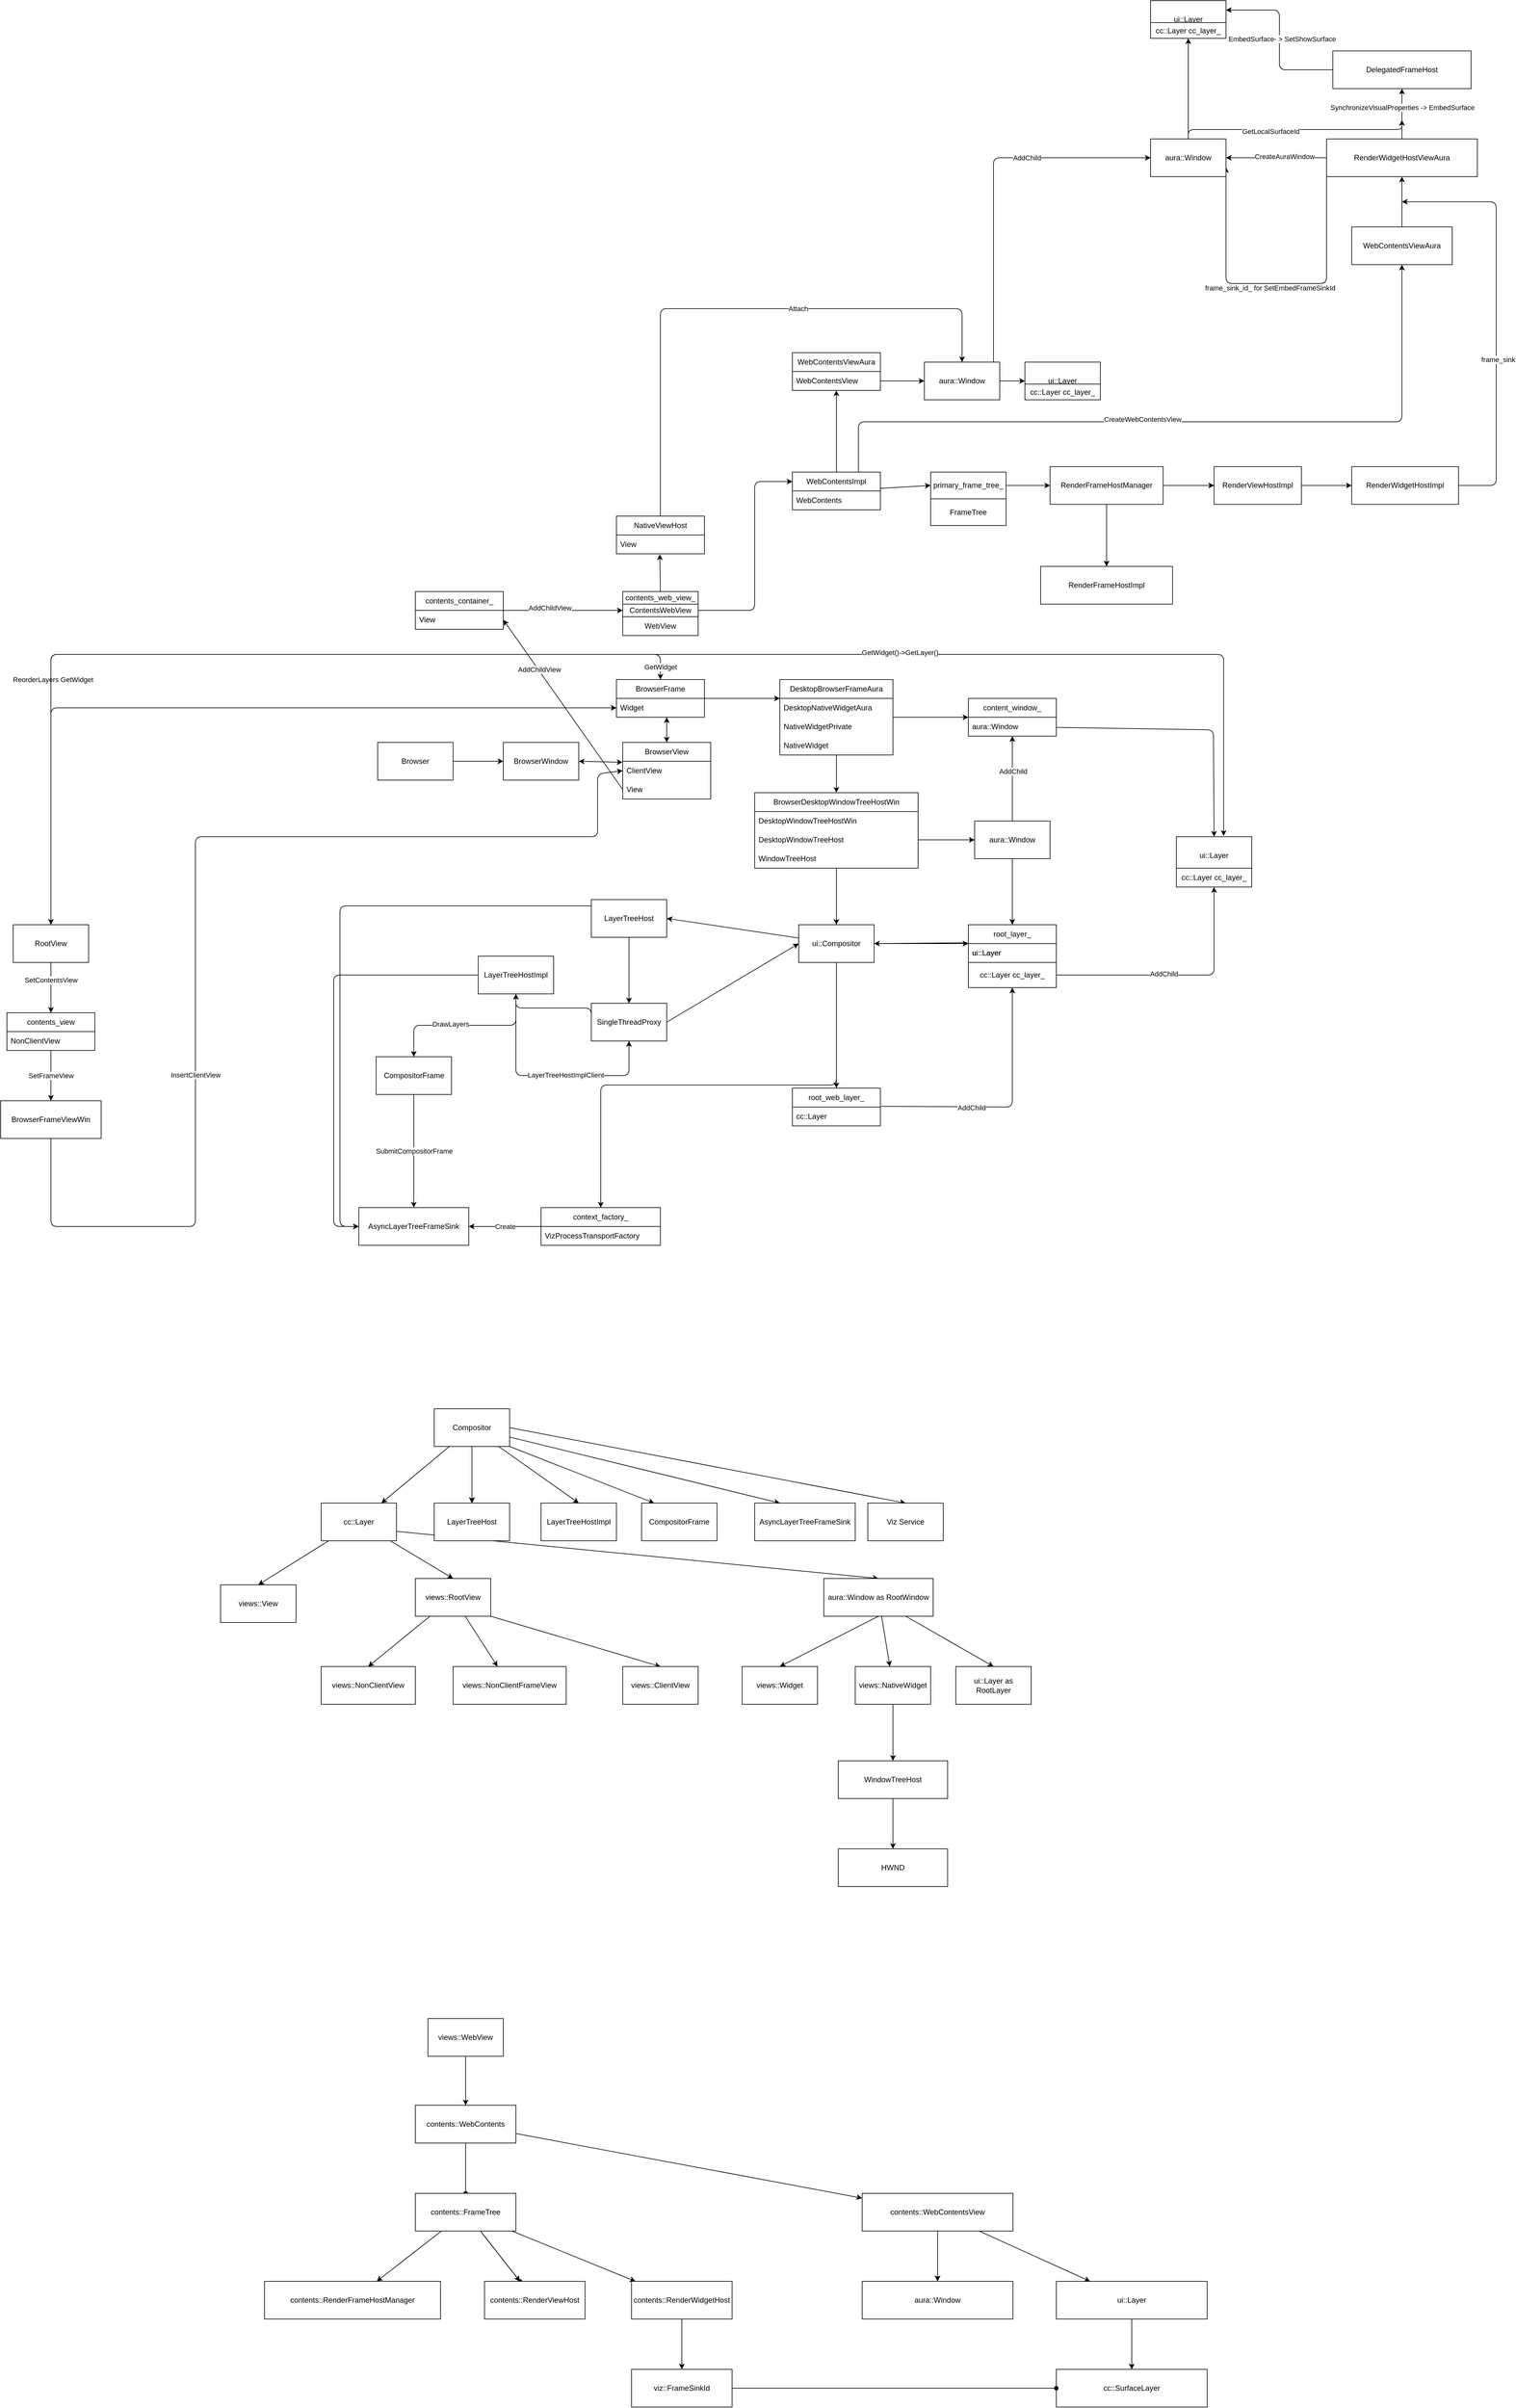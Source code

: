 <mxfile>
    <diagram id="i8oAYvoEwji6KUJwt9vs" name="第 1 页">
        <mxGraphModel dx="2426" dy="2026" grid="1" gridSize="10" guides="1" tooltips="1" connect="1" arrows="1" fold="1" page="1" pageScale="1" pageWidth="827" pageHeight="1169" math="0" shadow="0">
            <root>
                <mxCell id="0"/>
                <mxCell id="1" parent="0"/>
                <mxCell id="2" value="BrowserWindow" style="rounded=0;whiteSpace=wrap;html=1;" parent="1" vertex="1">
                    <mxGeometry x="50" y="170" width="120" height="60" as="geometry"/>
                </mxCell>
                <mxCell id="29" style="edgeStyle=none;html=1;entryX=1;entryY=0.5;entryDx=0;entryDy=0;" parent="1" source="3" target="6" edge="1">
                    <mxGeometry relative="1" as="geometry"/>
                </mxCell>
                <mxCell id="39" style="edgeStyle=none;html=1;" parent="1" source="3" target="35" edge="1">
                    <mxGeometry relative="1" as="geometry"/>
                </mxCell>
                <mxCell id="44" style="edgeStyle=none;html=1;entryX=0.5;entryY=0;entryDx=0;entryDy=0;exitX=0.5;exitY=1;exitDx=0;exitDy=0;" parent="1" source="3" target="40" edge="1">
                    <mxGeometry relative="1" as="geometry">
                        <Array as="points"/>
                    </mxGeometry>
                </mxCell>
                <mxCell id="128" style="edgeStyle=elbowEdgeStyle;elbow=vertical;html=1;" parent="1" source="3" target="123" edge="1">
                    <mxGeometry relative="1" as="geometry"/>
                </mxCell>
                <mxCell id="3" value="ui::Compositor" style="rounded=0;whiteSpace=wrap;html=1;" parent="1" vertex="1">
                    <mxGeometry x="520" y="460" width="120" height="60" as="geometry"/>
                </mxCell>
                <mxCell id="5" value="" style="endArrow=classic;startArrow=classic;html=1;exitX=1;exitY=0.5;exitDx=0;exitDy=0;entryX=-0.003;entryY=0.351;entryDx=0;entryDy=0;entryPerimeter=0;" parent="1" source="2" target="141" edge="1">
                    <mxGeometry width="50" height="50" relative="1" as="geometry">
                        <mxPoint x="340" y="300" as="sourcePoint"/>
                        <mxPoint x="240" y="220" as="targetPoint"/>
                    </mxGeometry>
                </mxCell>
                <mxCell id="32" style="edgeStyle=none;html=1;entryX=0.5;entryY=0;entryDx=0;entryDy=0;" parent="1" source="6" target="31" edge="1">
                    <mxGeometry relative="1" as="geometry"/>
                </mxCell>
                <mxCell id="131" style="edgeStyle=elbowEdgeStyle;elbow=vertical;html=1;" parent="1" source="6" target="129" edge="1">
                    <mxGeometry relative="1" as="geometry">
                        <Array as="points">
                            <mxPoint x="-210" y="430"/>
                            <mxPoint x="50" y="370"/>
                        </Array>
                    </mxGeometry>
                </mxCell>
                <mxCell id="6" value="LayerTreeHost" style="rounded=0;whiteSpace=wrap;html=1;" parent="1" vertex="1">
                    <mxGeometry x="190" y="420" width="120" height="60" as="geometry"/>
                </mxCell>
                <mxCell id="12" value="BrowserFrame" style="swimlane;fontStyle=0;childLayout=stackLayout;horizontal=1;startSize=30;horizontalStack=0;resizeParent=1;resizeParentMax=0;resizeLast=0;collapsible=1;marginBottom=0;whiteSpace=wrap;html=1;" parent="1" vertex="1">
                    <mxGeometry x="230" y="70" width="140" height="60" as="geometry"/>
                </mxCell>
                <mxCell id="13" value="Widget" style="text;strokeColor=none;fillColor=none;align=left;verticalAlign=middle;spacingLeft=4;spacingRight=4;overflow=hidden;points=[[0,0.5],[1,0.5]];portConstraint=eastwest;rotatable=0;whiteSpace=wrap;html=1;" parent="12" vertex="1">
                    <mxGeometry y="30" width="140" height="30" as="geometry"/>
                </mxCell>
                <mxCell id="88" style="edgeStyle=none;html=1;entryX=0.5;entryY=0;entryDx=0;entryDy=0;" parent="1" source="16" target="21" edge="1">
                    <mxGeometry relative="1" as="geometry"/>
                </mxCell>
                <mxCell id="93" style="edgeStyle=none;html=1;entryX=0;entryY=0.5;entryDx=0;entryDy=0;" parent="1" source="16" target="89" edge="1">
                    <mxGeometry relative="1" as="geometry"/>
                </mxCell>
                <mxCell id="16" value="DesktopBrowserFrameAura" style="swimlane;fontStyle=0;childLayout=stackLayout;horizontal=1;startSize=30;horizontalStack=0;resizeParent=1;resizeParentMax=0;resizeLast=0;collapsible=1;marginBottom=0;whiteSpace=wrap;html=1;" parent="1" vertex="1">
                    <mxGeometry x="490" y="70" width="180" height="120" as="geometry"/>
                </mxCell>
                <mxCell id="17" value="DesktopNativeWidgetAura" style="text;strokeColor=none;fillColor=none;align=left;verticalAlign=middle;spacingLeft=4;spacingRight=4;overflow=hidden;points=[[0,0.5],[1,0.5]];portConstraint=eastwest;rotatable=0;whiteSpace=wrap;html=1;" parent="16" vertex="1">
                    <mxGeometry y="30" width="180" height="30" as="geometry"/>
                </mxCell>
                <mxCell id="18" value="NativeWidgetPrivate" style="text;strokeColor=none;fillColor=none;align=left;verticalAlign=middle;spacingLeft=4;spacingRight=4;overflow=hidden;points=[[0,0.5],[1,0.5]];portConstraint=eastwest;rotatable=0;whiteSpace=wrap;html=1;" parent="16" vertex="1">
                    <mxGeometry y="60" width="180" height="30" as="geometry"/>
                </mxCell>
                <mxCell id="19" value="NativeWidget" style="text;strokeColor=none;fillColor=none;align=left;verticalAlign=middle;spacingLeft=4;spacingRight=4;overflow=hidden;points=[[0,0.5],[1,0.5]];portConstraint=eastwest;rotatable=0;whiteSpace=wrap;html=1;" parent="16" vertex="1">
                    <mxGeometry y="90" width="180" height="30" as="geometry"/>
                </mxCell>
                <mxCell id="20" value="" style="endArrow=classic;html=1;exitX=1;exitY=0.5;exitDx=0;exitDy=0;entryX=0;entryY=0.25;entryDx=0;entryDy=0;" parent="1" source="12" target="16" edge="1">
                    <mxGeometry width="50" height="50" relative="1" as="geometry">
                        <mxPoint x="340" y="90" as="sourcePoint"/>
                        <mxPoint x="390" y="40" as="targetPoint"/>
                    </mxGeometry>
                </mxCell>
                <mxCell id="21" value="BrowserDesktopWindowTreeHostWin" style="swimlane;fontStyle=0;childLayout=stackLayout;horizontal=1;startSize=30;horizontalStack=0;resizeParent=1;resizeParentMax=0;resizeLast=0;collapsible=1;marginBottom=0;whiteSpace=wrap;html=1;" parent="1" vertex="1">
                    <mxGeometry x="450" y="250" width="260" height="120" as="geometry"/>
                </mxCell>
                <mxCell id="22" value="DesktopWindowTreeHostWin" style="text;strokeColor=none;fillColor=none;align=left;verticalAlign=middle;spacingLeft=4;spacingRight=4;overflow=hidden;points=[[0,0.5],[1,0.5]];portConstraint=eastwest;rotatable=0;whiteSpace=wrap;html=1;" parent="21" vertex="1">
                    <mxGeometry y="30" width="260" height="30" as="geometry"/>
                </mxCell>
                <mxCell id="23" value="DesktopWindowTreeHost" style="text;strokeColor=none;fillColor=none;align=left;verticalAlign=middle;spacingLeft=4;spacingRight=4;overflow=hidden;points=[[0,0.5],[1,0.5]];portConstraint=eastwest;rotatable=0;whiteSpace=wrap;html=1;" parent="21" vertex="1">
                    <mxGeometry y="60" width="260" height="30" as="geometry"/>
                </mxCell>
                <mxCell id="24" value="WindowTreeHost" style="text;strokeColor=none;fillColor=none;align=left;verticalAlign=middle;spacingLeft=4;spacingRight=4;overflow=hidden;points=[[0,0.5],[1,0.5]];portConstraint=eastwest;rotatable=0;whiteSpace=wrap;html=1;" parent="21" vertex="1">
                    <mxGeometry y="90" width="260" height="30" as="geometry"/>
                </mxCell>
                <mxCell id="28" style="edgeStyle=none;html=1;entryX=0.5;entryY=0;entryDx=0;entryDy=0;" parent="1" source="24" target="3" edge="1">
                    <mxGeometry relative="1" as="geometry"/>
                </mxCell>
                <mxCell id="33" style="edgeStyle=none;html=1;exitX=1;exitY=0.5;exitDx=0;exitDy=0;entryX=0;entryY=0.5;entryDx=0;entryDy=0;" parent="1" source="31" target="3" edge="1">
                    <mxGeometry relative="1" as="geometry"/>
                </mxCell>
                <mxCell id="118" style="edgeStyle=elbowEdgeStyle;elbow=vertical;html=1;exitX=0;exitY=0.5;exitDx=0;exitDy=0;entryX=0.5;entryY=1;entryDx=0;entryDy=0;" parent="1" source="31" target="117" edge="1">
                    <mxGeometry relative="1" as="geometry"/>
                </mxCell>
                <mxCell id="31" value="SingleThreadProxy" style="rounded=0;whiteSpace=wrap;html=1;" parent="1" vertex="1">
                    <mxGeometry x="190" y="585" width="120" height="60" as="geometry"/>
                </mxCell>
                <mxCell id="40" value="root_web_layer_" style="swimlane;fontStyle=0;childLayout=stackLayout;horizontal=1;startSize=30;horizontalStack=0;resizeParent=1;resizeParentMax=0;resizeLast=0;collapsible=1;marginBottom=0;whiteSpace=wrap;html=1;" parent="1" vertex="1">
                    <mxGeometry x="510" y="720" width="140" height="60" as="geometry"/>
                </mxCell>
                <mxCell id="41" value="cc::Layer" style="text;strokeColor=none;fillColor=none;align=left;verticalAlign=middle;spacingLeft=4;spacingRight=4;overflow=hidden;points=[[0,0.5],[1,0.5]];portConstraint=eastwest;rotatable=0;whiteSpace=wrap;html=1;" parent="40" vertex="1">
                    <mxGeometry y="30" width="140" height="30" as="geometry"/>
                </mxCell>
                <mxCell id="49" value="" style="group" parent="1" vertex="1" connectable="0">
                    <mxGeometry x="790" y="460" width="140" height="120" as="geometry"/>
                </mxCell>
                <mxCell id="35" value="root_layer_" style="swimlane;fontStyle=0;childLayout=stackLayout;horizontal=1;startSize=30;horizontalStack=0;resizeParent=1;resizeParentMax=0;resizeLast=0;collapsible=1;marginBottom=0;whiteSpace=wrap;html=1;" parent="49" vertex="1">
                    <mxGeometry width="140" height="60" as="geometry"/>
                </mxCell>
                <mxCell id="36" value="ui::Layer" style="text;strokeColor=none;fillColor=none;align=left;verticalAlign=middle;spacingLeft=4;spacingRight=4;overflow=hidden;points=[[0,0.5],[1,0.5]];portConstraint=eastwest;rotatable=0;whiteSpace=wrap;html=1;" parent="35" vertex="1">
                    <mxGeometry y="30" width="140" height="30" as="geometry"/>
                </mxCell>
                <mxCell id="47" value="cc::Layer cc_layer_" style="rounded=0;whiteSpace=wrap;html=1;" parent="49" vertex="1">
                    <mxGeometry y="60" width="140" height="40" as="geometry"/>
                </mxCell>
                <mxCell id="48" value="ui::Layer" style="text;strokeColor=none;fillColor=none;align=left;verticalAlign=middle;spacingLeft=4;spacingRight=4;overflow=hidden;points=[[0,0.5],[1,0.5]];portConstraint=eastwest;rotatable=0;whiteSpace=wrap;html=1;" parent="49" vertex="1">
                    <mxGeometry y="30" width="140" height="30" as="geometry"/>
                </mxCell>
                <mxCell id="52" style="edgeStyle=none;html=1;exitX=1.007;exitY=-0.039;exitDx=0;exitDy=0;exitPerimeter=0;" parent="1" source="41" target="47" edge="1">
                    <mxGeometry relative="1" as="geometry">
                        <mxPoint x="520" y="730" as="sourcePoint"/>
                        <Array as="points">
                            <mxPoint x="860" y="750"/>
                        </Array>
                    </mxGeometry>
                </mxCell>
                <mxCell id="99" value="AddChild" style="edgeLabel;html=1;align=center;verticalAlign=middle;resizable=0;points=[];" parent="52" vertex="1" connectable="0">
                    <mxGeometry x="-0.277" y="-1" relative="1" as="geometry">
                        <mxPoint as="offset"/>
                    </mxGeometry>
                </mxCell>
                <mxCell id="61" style="edgeStyle=none;html=1;entryX=0;entryY=0.5;entryDx=0;entryDy=0;" parent="1" source="53" target="57" edge="1">
                    <mxGeometry relative="1" as="geometry"/>
                </mxCell>
                <mxCell id="81" style="edgeStyle=none;html=1;entryX=0.5;entryY=1;entryDx=0;entryDy=0;" parent="1" source="53" target="77" edge="1">
                    <mxGeometry relative="1" as="geometry"/>
                </mxCell>
                <mxCell id="198" style="edgeStyle=orthogonalEdgeStyle;html=1;entryX=0.5;entryY=1;entryDx=0;entryDy=0;exitX=0.75;exitY=0;exitDx=0;exitDy=0;" parent="1" source="53" target="197" edge="1">
                    <mxGeometry relative="1" as="geometry">
                        <Array as="points">
                            <mxPoint x="615" y="-340"/>
                            <mxPoint x="1480" y="-340"/>
                        </Array>
                    </mxGeometry>
                </mxCell>
                <mxCell id="199" value="CreateWebContentsView" style="edgeLabel;html=1;align=center;verticalAlign=middle;resizable=0;points=[];" parent="198" vertex="1" connectable="0">
                    <mxGeometry x="-0.11" y="4" relative="1" as="geometry">
                        <mxPoint as="offset"/>
                    </mxGeometry>
                </mxCell>
                <mxCell id="53" value="WebContentsImpl" style="swimlane;fontStyle=0;childLayout=stackLayout;horizontal=1;startSize=30;horizontalStack=0;resizeParent=1;resizeParentMax=0;resizeLast=0;collapsible=1;marginBottom=0;whiteSpace=wrap;html=1;" parent="1" vertex="1">
                    <mxGeometry x="510" y="-260" width="140" height="60" as="geometry"/>
                </mxCell>
                <mxCell id="54" value="WebContents" style="text;strokeColor=none;fillColor=none;align=left;verticalAlign=middle;spacingLeft=4;spacingRight=4;overflow=hidden;points=[[0,0.5],[1,0.5]];portConstraint=eastwest;rotatable=0;whiteSpace=wrap;html=1;" parent="53" vertex="1">
                    <mxGeometry y="30" width="140" height="30" as="geometry"/>
                </mxCell>
                <mxCell id="60" value="" style="group" parent="1" vertex="1" connectable="0">
                    <mxGeometry x="730" y="-260" width="120" height="85" as="geometry"/>
                </mxCell>
                <mxCell id="57" value="primary_frame_tree_" style="rounded=0;whiteSpace=wrap;html=1;" parent="60" vertex="1">
                    <mxGeometry width="120" height="42.5" as="geometry"/>
                </mxCell>
                <mxCell id="59" value="FrameTree" style="rounded=0;whiteSpace=wrap;html=1;" parent="60" vertex="1">
                    <mxGeometry y="42.5" width="120" height="42.5" as="geometry"/>
                </mxCell>
                <mxCell id="65" style="edgeStyle=none;html=1;entryX=0;entryY=0.5;entryDx=0;entryDy=0;" parent="1" source="62" target="64" edge="1">
                    <mxGeometry relative="1" as="geometry"/>
                </mxCell>
                <mxCell id="69" style="edgeStyle=none;html=1;exitX=0.5;exitY=1;exitDx=0;exitDy=0;entryX=0.5;entryY=0;entryDx=0;entryDy=0;" parent="1" source="62" target="68" edge="1">
                    <mxGeometry relative="1" as="geometry"/>
                </mxCell>
                <mxCell id="62" value="RenderFrameHostManager" style="rounded=0;whiteSpace=wrap;html=1;" parent="1" vertex="1">
                    <mxGeometry x="920" y="-268.75" width="180" height="60" as="geometry"/>
                </mxCell>
                <mxCell id="63" style="edgeStyle=none;html=1;" parent="1" source="57" target="62" edge="1">
                    <mxGeometry relative="1" as="geometry"/>
                </mxCell>
                <mxCell id="67" style="edgeStyle=none;html=1;entryX=0;entryY=0.5;entryDx=0;entryDy=0;" parent="1" source="64" target="66" edge="1">
                    <mxGeometry relative="1" as="geometry"/>
                </mxCell>
                <mxCell id="64" value="RenderViewHostImpl" style="whiteSpace=wrap;html=1;" parent="1" vertex="1">
                    <mxGeometry x="1181" y="-268.75" width="139" height="60" as="geometry"/>
                </mxCell>
                <mxCell id="204" style="edgeStyle=elbowEdgeStyle;html=1;" parent="1" source="66" edge="1">
                    <mxGeometry relative="1" as="geometry">
                        <mxPoint x="1480" y="-690" as="targetPoint"/>
                        <Array as="points">
                            <mxPoint x="1630" y="-480"/>
                        </Array>
                    </mxGeometry>
                </mxCell>
                <mxCell id="205" value="frame_sink" style="edgeLabel;html=1;align=center;verticalAlign=middle;resizable=0;points=[];" parent="204" vertex="1" connectable="0">
                    <mxGeometry x="-0.21" y="-3" relative="1" as="geometry">
                        <mxPoint as="offset"/>
                    </mxGeometry>
                </mxCell>
                <mxCell id="66" value="RenderWidgetHostImpl" style="whiteSpace=wrap;html=1;" parent="1" vertex="1">
                    <mxGeometry x="1400" y="-268.75" width="170" height="60" as="geometry"/>
                </mxCell>
                <mxCell id="68" value="RenderFrameHostImpl" style="whiteSpace=wrap;html=1;" parent="1" vertex="1">
                    <mxGeometry x="905" y="-110" width="210" height="60" as="geometry"/>
                </mxCell>
                <mxCell id="75" style="edgeStyle=none;html=1;entryX=0;entryY=0.25;entryDx=0;entryDy=0;" parent="1" source="71" target="53" edge="1">
                    <mxGeometry relative="1" as="geometry">
                        <Array as="points">
                            <mxPoint x="450" y="-40"/>
                            <mxPoint x="450" y="-245"/>
                        </Array>
                    </mxGeometry>
                </mxCell>
                <mxCell id="77" value="WebContentsViewAura" style="swimlane;fontStyle=0;childLayout=stackLayout;horizontal=1;startSize=30;horizontalStack=0;resizeParent=1;resizeParentMax=0;resizeLast=0;collapsible=1;marginBottom=0;whiteSpace=wrap;html=1;" parent="1" vertex="1">
                    <mxGeometry x="510" y="-450" width="140" height="60" as="geometry"/>
                </mxCell>
                <mxCell id="78" value="WebContentsView" style="text;strokeColor=none;fillColor=none;align=left;verticalAlign=middle;spacingLeft=4;spacingRight=4;overflow=hidden;points=[[0,0.5],[1,0.5]];portConstraint=eastwest;rotatable=0;whiteSpace=wrap;html=1;" parent="77" vertex="1">
                    <mxGeometry y="30" width="140" height="30" as="geometry"/>
                </mxCell>
                <mxCell id="85" style="edgeStyle=none;html=1;entryX=0;entryY=0.5;entryDx=0;entryDy=0;" parent="1" source="82" target="84" edge="1">
                    <mxGeometry relative="1" as="geometry"/>
                </mxCell>
                <mxCell id="210" style="edgeStyle=elbowEdgeStyle;html=1;entryX=0;entryY=0.5;entryDx=0;entryDy=0;" parent="1" source="82" target="206" edge="1">
                    <mxGeometry relative="1" as="geometry">
                        <Array as="points">
                            <mxPoint x="830" y="-580"/>
                        </Array>
                    </mxGeometry>
                </mxCell>
                <mxCell id="211" value="AddChild" style="edgeLabel;html=1;align=center;verticalAlign=middle;resizable=0;points=[];" parent="210" vertex="1" connectable="0">
                    <mxGeometry x="0.314" relative="1" as="geometry">
                        <mxPoint as="offset"/>
                    </mxGeometry>
                </mxCell>
                <mxCell id="82" value="aura::Window" style="whiteSpace=wrap;html=1;" parent="1" vertex="1">
                    <mxGeometry x="720" y="-435" width="120" height="60" as="geometry"/>
                </mxCell>
                <mxCell id="83" style="edgeStyle=none;html=1;entryX=0;entryY=0.5;entryDx=0;entryDy=0;" parent="1" source="78" target="82" edge="1">
                    <mxGeometry relative="1" as="geometry"/>
                </mxCell>
                <mxCell id="84" value="ui::Layer" style="whiteSpace=wrap;html=1;" parent="1" vertex="1">
                    <mxGeometry x="880" y="-435" width="120" height="60" as="geometry"/>
                </mxCell>
                <mxCell id="87" style="edgeStyle=none;html=1;entryX=0;entryY=0.5;entryDx=0;entryDy=0;" parent="1" source="86" target="2" edge="1">
                    <mxGeometry relative="1" as="geometry"/>
                </mxCell>
                <mxCell id="86" value="Browser" style="whiteSpace=wrap;html=1;" parent="1" vertex="1">
                    <mxGeometry x="-150" y="170" width="120" height="60" as="geometry"/>
                </mxCell>
                <mxCell id="89" value="content_window_" style="swimlane;fontStyle=0;childLayout=stackLayout;horizontal=1;startSize=30;horizontalStack=0;resizeParent=1;resizeParentMax=0;resizeLast=0;collapsible=1;marginBottom=0;whiteSpace=wrap;html=1;" parent="1" vertex="1">
                    <mxGeometry x="790" y="100" width="140" height="60" as="geometry"/>
                </mxCell>
                <mxCell id="90" value="aura::Window" style="text;strokeColor=none;fillColor=none;align=left;verticalAlign=middle;spacingLeft=4;spacingRight=4;overflow=hidden;points=[[0,0.5],[1,0.5]];portConstraint=eastwest;rotatable=0;whiteSpace=wrap;html=1;" parent="89" vertex="1">
                    <mxGeometry y="30" width="140" height="30" as="geometry"/>
                </mxCell>
                <mxCell id="96" style="edgeStyle=none;html=1;exitX=0.5;exitY=0;exitDx=0;exitDy=0;" parent="1" source="94" target="90" edge="1">
                    <mxGeometry relative="1" as="geometry"/>
                </mxCell>
                <mxCell id="97" value="AddChild" style="edgeLabel;html=1;align=center;verticalAlign=middle;resizable=0;points=[];" parent="96" vertex="1" connectable="0">
                    <mxGeometry x="0.171" y="-1" relative="1" as="geometry">
                        <mxPoint as="offset"/>
                    </mxGeometry>
                </mxCell>
                <mxCell id="100" style="edgeStyle=none;html=1;entryX=0.5;entryY=0;entryDx=0;entryDy=0;" parent="1" source="94" target="35" edge="1">
                    <mxGeometry relative="1" as="geometry"/>
                </mxCell>
                <mxCell id="94" value="aura::Window" style="whiteSpace=wrap;html=1;" parent="1" vertex="1">
                    <mxGeometry x="800" y="295" width="120" height="60" as="geometry"/>
                </mxCell>
                <mxCell id="95" style="edgeStyle=none;html=1;entryX=0;entryY=0.5;entryDx=0;entryDy=0;" parent="1" source="23" target="94" edge="1">
                    <mxGeometry relative="1" as="geometry"/>
                </mxCell>
                <mxCell id="101" style="edgeStyle=none;html=1;entryX=1;entryY=0.5;entryDx=0;entryDy=0;exitX=-0.01;exitY=-0.045;exitDx=0;exitDy=0;exitPerimeter=0;" parent="1" source="48" target="3" edge="1">
                    <mxGeometry relative="1" as="geometry"/>
                </mxCell>
                <mxCell id="106" style="edgeStyle=none;html=1;entryX=0.5;entryY=0;entryDx=0;entryDy=0;" parent="1" source="90" target="105" edge="1">
                    <mxGeometry relative="1" as="geometry">
                        <Array as="points">
                            <mxPoint x="1180" y="150"/>
                        </Array>
                    </mxGeometry>
                </mxCell>
                <mxCell id="108" value="" style="group" parent="1" vertex="1" connectable="0">
                    <mxGeometry x="1121" y="320" width="120" height="80" as="geometry"/>
                </mxCell>
                <mxCell id="105" value="ui::Layer" style="whiteSpace=wrap;html=1;" parent="108" vertex="1">
                    <mxGeometry width="120" height="60" as="geometry"/>
                </mxCell>
                <mxCell id="107" value="cc::Layer cc_layer_" style="rounded=0;whiteSpace=wrap;html=1;" parent="108" vertex="1">
                    <mxGeometry y="50" width="120" height="30" as="geometry"/>
                </mxCell>
                <mxCell id="109" style="edgeStyle=none;html=1;entryX=0.5;entryY=1;entryDx=0;entryDy=0;" parent="1" source="47" target="107" edge="1">
                    <mxGeometry relative="1" as="geometry">
                        <Array as="points">
                            <mxPoint x="1181" y="540"/>
                        </Array>
                    </mxGeometry>
                </mxCell>
                <mxCell id="110" value="AddChild" style="edgeLabel;html=1;align=center;verticalAlign=middle;resizable=0;points=[];" parent="109" vertex="1" connectable="0">
                    <mxGeometry x="-0.133" y="2" relative="1" as="geometry">
                        <mxPoint x="1" as="offset"/>
                    </mxGeometry>
                </mxCell>
                <mxCell id="112" value="cc::Layer cc_layer_" style="rounded=0;whiteSpace=wrap;html=1;" parent="1" vertex="1">
                    <mxGeometry x="880" y="-400" width="120" height="25" as="geometry"/>
                </mxCell>
                <mxCell id="120" style="edgeStyle=elbowEdgeStyle;elbow=vertical;html=1;entryX=0.5;entryY=1;entryDx=0;entryDy=0;" parent="1" source="117" target="31" edge="1">
                    <mxGeometry relative="1" as="geometry">
                        <Array as="points">
                            <mxPoint x="170" y="700"/>
                        </Array>
                    </mxGeometry>
                </mxCell>
                <mxCell id="121" value="LayerTreeHostImplClient" style="edgeLabel;html=1;align=center;verticalAlign=middle;resizable=0;points=[];" parent="120" vertex="1" connectable="0">
                    <mxGeometry x="0.144" y="1" relative="1" as="geometry">
                        <mxPoint as="offset"/>
                    </mxGeometry>
                </mxCell>
                <mxCell id="132" style="edgeStyle=elbowEdgeStyle;elbow=vertical;html=1;exitX=0;exitY=0.5;exitDx=0;exitDy=0;entryX=0;entryY=0.5;entryDx=0;entryDy=0;" parent="1" source="117" target="129" edge="1">
                    <mxGeometry relative="1" as="geometry">
                        <Array as="points">
                            <mxPoint x="-220" y="770"/>
                            <mxPoint x="20" y="690"/>
                            <mxPoint x="-30" y="690"/>
                        </Array>
                    </mxGeometry>
                </mxCell>
                <mxCell id="135" value="" style="edgeStyle=elbowEdgeStyle;elbow=vertical;html=1;" parent="1" source="117" target="134" edge="1">
                    <mxGeometry relative="1" as="geometry"/>
                </mxCell>
                <mxCell id="136" value="DrawLayers" style="edgeLabel;html=1;align=center;verticalAlign=middle;resizable=0;points=[];" parent="135" vertex="1" connectable="0">
                    <mxGeometry x="0.175" y="-2" relative="1" as="geometry">
                        <mxPoint as="offset"/>
                    </mxGeometry>
                </mxCell>
                <mxCell id="117" value="LayerTreeHostImpl" style="rounded=0;whiteSpace=wrap;html=1;" parent="1" vertex="1">
                    <mxGeometry x="10" y="510" width="120" height="60" as="geometry"/>
                </mxCell>
                <mxCell id="130" value="Create" style="edgeStyle=elbowEdgeStyle;elbow=vertical;html=1;" parent="1" source="123" target="129" edge="1">
                    <mxGeometry relative="1" as="geometry"/>
                </mxCell>
                <mxCell id="123" value="context_factory_" style="swimlane;fontStyle=0;childLayout=stackLayout;horizontal=1;startSize=30;horizontalStack=0;resizeParent=1;resizeParentMax=0;resizeLast=0;collapsible=1;marginBottom=0;whiteSpace=wrap;html=1;" parent="1" vertex="1">
                    <mxGeometry x="110" y="910" width="190" height="60" as="geometry"/>
                </mxCell>
                <mxCell id="124" value="VizProcessTransportFactory" style="text;strokeColor=none;fillColor=none;align=left;verticalAlign=middle;spacingLeft=4;spacingRight=4;overflow=hidden;points=[[0,0.5],[1,0.5]];portConstraint=eastwest;rotatable=0;whiteSpace=wrap;html=1;" parent="123" vertex="1">
                    <mxGeometry y="30" width="190" height="30" as="geometry"/>
                </mxCell>
                <mxCell id="129" value="AsyncLayerTreeFrameSink" style="whiteSpace=wrap;html=1;fontStyle=0;startSize=30;" parent="1" vertex="1">
                    <mxGeometry x="-180" y="910" width="175" height="60" as="geometry"/>
                </mxCell>
                <mxCell id="137" value="SubmitCompositorFrame" style="edgeStyle=elbowEdgeStyle;elbow=vertical;html=1;exitX=0.5;exitY=1;exitDx=0;exitDy=0;" parent="1" source="134" target="129" edge="1">
                    <mxGeometry relative="1" as="geometry"/>
                </mxCell>
                <mxCell id="134" value="CompositorFrame" style="whiteSpace=wrap;html=1;rounded=0;" parent="1" vertex="1">
                    <mxGeometry x="-152.5" y="670" width="120" height="60" as="geometry"/>
                </mxCell>
                <mxCell id="141" value="BrowserView" style="swimlane;fontStyle=0;childLayout=stackLayout;horizontal=1;startSize=30;horizontalStack=0;resizeParent=1;resizeParentMax=0;resizeLast=0;collapsible=1;marginBottom=0;whiteSpace=wrap;html=1;" parent="1" vertex="1">
                    <mxGeometry x="240" y="170" width="140" height="90" as="geometry"/>
                </mxCell>
                <mxCell id="142" value="ClientView" style="text;strokeColor=none;fillColor=none;align=left;verticalAlign=middle;spacingLeft=4;spacingRight=4;overflow=hidden;points=[[0,0.5],[1,0.5]];portConstraint=eastwest;rotatable=0;whiteSpace=wrap;html=1;" parent="141" vertex="1">
                    <mxGeometry y="30" width="140" height="30" as="geometry"/>
                </mxCell>
                <mxCell id="143" value="View" style="text;strokeColor=none;fillColor=none;align=left;verticalAlign=middle;spacingLeft=4;spacingRight=4;overflow=hidden;points=[[0,0.5],[1,0.5]];portConstraint=eastwest;rotatable=0;whiteSpace=wrap;html=1;" parent="141" vertex="1">
                    <mxGeometry y="60" width="140" height="30" as="geometry"/>
                </mxCell>
                <mxCell id="150" value="" style="edgeStyle=none;html=1;" parent="1" source="147" edge="1">
                    <mxGeometry relative="1" as="geometry">
                        <mxPoint x="-670" y="600" as="targetPoint"/>
                    </mxGeometry>
                </mxCell>
                <mxCell id="161" value="SetContentsView" style="edgeLabel;html=1;align=center;verticalAlign=middle;resizable=0;points=[];" parent="150" vertex="1" connectable="0">
                    <mxGeometry x="-0.303" relative="1" as="geometry">
                        <mxPoint as="offset"/>
                    </mxGeometry>
                </mxCell>
                <mxCell id="192" style="edgeStyle=elbowEdgeStyle;elbow=vertical;html=1;exitX=0.5;exitY=0;exitDx=0;exitDy=0;entryX=0.5;entryY=0;entryDx=0;entryDy=0;" parent="1" edge="1">
                    <mxGeometry relative="1" as="geometry">
                        <Array as="points">
                            <mxPoint x="100" y="30"/>
                        </Array>
                        <mxPoint x="-670" y="460" as="sourcePoint"/>
                        <mxPoint x="300" y="70" as="targetPoint"/>
                    </mxGeometry>
                </mxCell>
                <mxCell id="193" value="GetWidget" style="edgeLabel;html=1;align=center;verticalAlign=middle;resizable=0;points=[];" parent="192" vertex="1" connectable="0">
                    <mxGeometry x="-0.327" relative="1" as="geometry">
                        <mxPoint x="915" y="20" as="offset"/>
                    </mxGeometry>
                </mxCell>
                <mxCell id="194" value="ReorderLayers GetWidget" style="edgeLabel;html=1;align=center;verticalAlign=middle;resizable=0;points=[];" parent="192" vertex="1" connectable="0">
                    <mxGeometry x="-0.498" y="-3" relative="1" as="geometry">
                        <mxPoint y="-29" as="offset"/>
                    </mxGeometry>
                </mxCell>
                <mxCell id="147" value="RootView" style="whiteSpace=wrap;html=1;" parent="1" vertex="1">
                    <mxGeometry x="-730" y="460" width="120" height="60" as="geometry"/>
                </mxCell>
                <mxCell id="156" value="SetFrameView" style="edgeStyle=none;html=1;" parent="1" source="151" target="155" edge="1">
                    <mxGeometry relative="1" as="geometry"/>
                </mxCell>
                <mxCell id="151" value="contents_view" style="swimlane;fontStyle=0;childLayout=stackLayout;horizontal=1;startSize=30;horizontalStack=0;resizeParent=1;resizeParentMax=0;resizeLast=0;collapsible=1;marginBottom=0;whiteSpace=wrap;html=1;" parent="1" vertex="1">
                    <mxGeometry x="-740" y="600" width="140" height="60" as="geometry"/>
                </mxCell>
                <mxCell id="152" value="NonClientView" style="text;strokeColor=none;fillColor=none;align=left;verticalAlign=middle;spacingLeft=4;spacingRight=4;overflow=hidden;points=[[0,0.5],[1,0.5]];portConstraint=eastwest;rotatable=0;whiteSpace=wrap;html=1;" parent="151" vertex="1">
                    <mxGeometry y="30" width="140" height="30" as="geometry"/>
                </mxCell>
                <mxCell id="159" style="edgeStyle=none;html=1;entryX=0;entryY=0.5;entryDx=0;entryDy=0;exitX=0.5;exitY=1;exitDx=0;exitDy=0;" parent="1" source="155" target="142" edge="1">
                    <mxGeometry relative="1" as="geometry">
                        <Array as="points">
                            <mxPoint x="-670" y="940"/>
                            <mxPoint x="-440" y="940"/>
                            <mxPoint x="-440" y="320"/>
                            <mxPoint x="200" y="320"/>
                            <mxPoint x="200" y="220"/>
                        </Array>
                    </mxGeometry>
                </mxCell>
                <mxCell id="160" value="InsertClientView" style="edgeLabel;html=1;align=center;verticalAlign=middle;resizable=0;points=[];" parent="159" vertex="1" connectable="0">
                    <mxGeometry x="-0.31" relative="1" as="geometry">
                        <mxPoint as="offset"/>
                    </mxGeometry>
                </mxCell>
                <mxCell id="155" value="BrowserFrameViewWin" style="whiteSpace=wrap;html=1;fontStyle=0;startSize=30;" parent="1" vertex="1">
                    <mxGeometry x="-750" y="740" width="160" height="60" as="geometry"/>
                </mxCell>
                <mxCell id="164" style="edgeStyle=none;html=1;exitX=0;exitY=0.5;exitDx=0;exitDy=0;entryX=1;entryY=0.5;entryDx=0;entryDy=0;" parent="1" source="143" target="166" edge="1">
                    <mxGeometry relative="1" as="geometry">
                        <mxPoint x="50" as="targetPoint"/>
                    </mxGeometry>
                </mxCell>
                <mxCell id="169" value="AddChildView" style="edgeLabel;html=1;align=center;verticalAlign=middle;resizable=0;points=[];" parent="164" vertex="1" connectable="0">
                    <mxGeometry x="0.414" y="-1" relative="1" as="geometry">
                        <mxPoint as="offset"/>
                    </mxGeometry>
                </mxCell>
                <mxCell id="170" style="edgeStyle=none;html=1;entryX=0;entryY=0.5;entryDx=0;entryDy=0;" parent="1" source="165" target="71" edge="1">
                    <mxGeometry relative="1" as="geometry"/>
                </mxCell>
                <mxCell id="171" value="AddChildView" style="edgeLabel;html=1;align=center;verticalAlign=middle;resizable=0;points=[];" parent="170" vertex="1" connectable="0">
                    <mxGeometry x="-0.223" y="4" relative="1" as="geometry">
                        <mxPoint as="offset"/>
                    </mxGeometry>
                </mxCell>
                <mxCell id="165" value="contents_container_" style="swimlane;fontStyle=0;childLayout=stackLayout;horizontal=1;startSize=30;horizontalStack=0;resizeParent=1;resizeParentMax=0;resizeLast=0;collapsible=1;marginBottom=0;whiteSpace=wrap;html=1;" parent="1" vertex="1">
                    <mxGeometry x="-90" y="-70" width="140" height="60" as="geometry"/>
                </mxCell>
                <mxCell id="166" value="View" style="text;strokeColor=none;fillColor=none;align=left;verticalAlign=middle;spacingLeft=4;spacingRight=4;overflow=hidden;points=[[0,0.5],[1,0.5]];portConstraint=eastwest;rotatable=0;whiteSpace=wrap;html=1;" parent="165" vertex="1">
                    <mxGeometry y="30" width="140" height="30" as="geometry"/>
                </mxCell>
                <mxCell id="172" value="" style="endArrow=classic;startArrow=classic;html=1;exitX=0.5;exitY=0;exitDx=0;exitDy=0;" parent="1" source="141" edge="1">
                    <mxGeometry width="50" height="50" relative="1" as="geometry">
                        <mxPoint x="180" y="110" as="sourcePoint"/>
                        <mxPoint x="310" y="130" as="targetPoint"/>
                    </mxGeometry>
                </mxCell>
                <mxCell id="174" value="" style="endArrow=classic;startArrow=classic;html=1;exitX=0.5;exitY=0;exitDx=0;exitDy=0;entryX=0;entryY=0.5;entryDx=0;entryDy=0;edgeStyle=orthogonalEdgeStyle;" parent="1" source="147" target="13" edge="1">
                    <mxGeometry width="50" height="50" relative="1" as="geometry">
                        <mxPoint x="-250" y="220" as="sourcePoint"/>
                        <mxPoint x="-200" y="170" as="targetPoint"/>
                    </mxGeometry>
                </mxCell>
                <mxCell id="177" value="" style="group" parent="1" vertex="1" connectable="0">
                    <mxGeometry x="240" y="-70" width="120" height="130" as="geometry"/>
                </mxCell>
                <mxCell id="73" value="" style="group" parent="177" vertex="1" connectable="0">
                    <mxGeometry width="120" height="130" as="geometry"/>
                </mxCell>
                <mxCell id="71" value="ContentsWebView" style="whiteSpace=wrap;html=1;" parent="73" vertex="1">
                    <mxGeometry width="120" height="60" as="geometry"/>
                </mxCell>
                <mxCell id="72" value="contents_web_view_" style="rounded=0;whiteSpace=wrap;html=1;" parent="73" vertex="1">
                    <mxGeometry width="120" height="20" as="geometry"/>
                </mxCell>
                <mxCell id="176" value="WebView" style="rounded=0;whiteSpace=wrap;html=1;" parent="177" vertex="1">
                    <mxGeometry y="40" width="120" height="30" as="geometry"/>
                </mxCell>
                <mxCell id="181" value="" style="html=1;entryX=0.493;entryY=1.026;entryDx=0;entryDy=0;entryPerimeter=0;" parent="1" source="72" target="187" edge="1">
                    <mxGeometry relative="1" as="geometry">
                        <mxPoint x="340" y="-110" as="targetPoint"/>
                    </mxGeometry>
                </mxCell>
                <mxCell id="190" style="edgeStyle=elbowEdgeStyle;html=1;entryX=0.5;entryY=0;entryDx=0;entryDy=0;elbow=vertical;" parent="1" source="186" target="82" edge="1">
                    <mxGeometry relative="1" as="geometry">
                        <Array as="points">
                            <mxPoint x="530" y="-520"/>
                        </Array>
                    </mxGeometry>
                </mxCell>
                <mxCell id="191" value="Attach" style="edgeLabel;html=1;align=center;verticalAlign=middle;resizable=0;points=[];" parent="190" vertex="1" connectable="0">
                    <mxGeometry x="0.227" relative="1" as="geometry">
                        <mxPoint as="offset"/>
                    </mxGeometry>
                </mxCell>
                <mxCell id="186" value="NativeViewHost" style="swimlane;fontStyle=0;childLayout=stackLayout;horizontal=1;startSize=30;horizontalStack=0;resizeParent=1;resizeParentMax=0;resizeLast=0;collapsible=1;marginBottom=0;whiteSpace=wrap;html=1;" parent="1" vertex="1">
                    <mxGeometry x="230" y="-190" width="140" height="60" as="geometry"/>
                </mxCell>
                <mxCell id="187" value="View" style="text;strokeColor=none;fillColor=none;align=left;verticalAlign=middle;spacingLeft=4;spacingRight=4;overflow=hidden;points=[[0,0.5],[1,0.5]];portConstraint=eastwest;rotatable=0;whiteSpace=wrap;html=1;" parent="186" vertex="1">
                    <mxGeometry y="30" width="140" height="30" as="geometry"/>
                </mxCell>
                <mxCell id="195" value="" style="endArrow=classic;html=1;edgeStyle=elbowEdgeStyle;elbow=vertical;entryX=0.627;entryY=-0.02;entryDx=0;entryDy=0;entryPerimeter=0;" parent="1" target="105" edge="1">
                    <mxGeometry width="50" height="50" relative="1" as="geometry">
                        <mxPoint x="-670" y="450" as="sourcePoint"/>
                        <mxPoint x="-390" y="350" as="targetPoint"/>
                        <Array as="points">
                            <mxPoint x="-550" y="30"/>
                        </Array>
                    </mxGeometry>
                </mxCell>
                <mxCell id="196" value="GetWidget()-&amp;gt;GetLayer()" style="edgeLabel;html=1;align=center;verticalAlign=middle;resizable=0;points=[];" parent="195" vertex="1" connectable="0">
                    <mxGeometry x="0.375" y="3" relative="1" as="geometry">
                        <mxPoint as="offset"/>
                    </mxGeometry>
                </mxCell>
                <mxCell id="203" value="" style="edgeStyle=orthogonalEdgeStyle;html=1;" parent="1" source="197" target="202" edge="1">
                    <mxGeometry relative="1" as="geometry"/>
                </mxCell>
                <mxCell id="197" value="WebContentsViewAura" style="rounded=0;whiteSpace=wrap;html=1;" parent="1" vertex="1">
                    <mxGeometry x="1400" y="-650" width="160" height="60" as="geometry"/>
                </mxCell>
                <mxCell id="207" value="" style="edgeStyle=elbowEdgeStyle;html=1;" parent="1" source="202" target="206" edge="1">
                    <mxGeometry relative="1" as="geometry"/>
                </mxCell>
                <mxCell id="209" value="CreateAuraWindow" style="edgeLabel;html=1;align=center;verticalAlign=middle;resizable=0;points=[];" parent="207" vertex="1" connectable="0">
                    <mxGeometry x="-0.229" y="-2" relative="1" as="geometry">
                        <mxPoint x="-6" as="offset"/>
                    </mxGeometry>
                </mxCell>
                <mxCell id="212" style="edgeStyle=elbowEdgeStyle;html=1;exitX=0;exitY=0.75;exitDx=0;exitDy=0;entryX=1;entryY=0.75;entryDx=0;entryDy=0;" parent="1" source="202" target="206" edge="1">
                    <mxGeometry relative="1" as="geometry">
                        <Array as="points">
                            <mxPoint x="1270" y="-560"/>
                        </Array>
                    </mxGeometry>
                </mxCell>
                <mxCell id="213" value="frame_sink_id_ for&amp;nbsp;SetEmbedFrameSinkId" style="edgeLabel;html=1;align=center;verticalAlign=middle;resizable=0;points=[];" parent="212" vertex="1" connectable="0">
                    <mxGeometry x="0.329" y="3" relative="1" as="geometry">
                        <mxPoint x="73" y="14" as="offset"/>
                    </mxGeometry>
                </mxCell>
                <mxCell id="215" value="" style="edgeStyle=none;html=1;" parent="1" source="202" target="214" edge="1">
                    <mxGeometry relative="1" as="geometry"/>
                </mxCell>
                <mxCell id="216" value="SynchronizeVisualProperties -&amp;gt;&amp;nbsp;EmbedSurface&amp;nbsp;" style="edgeLabel;html=1;align=center;verticalAlign=middle;resizable=0;points=[];" parent="215" vertex="1" connectable="0">
                    <mxGeometry x="0.25" y="-2" relative="1" as="geometry">
                        <mxPoint as="offset"/>
                    </mxGeometry>
                </mxCell>
                <mxCell id="202" value="RenderWidgetHostViewAura" style="whiteSpace=wrap;html=1;rounded=0;" parent="1" vertex="1">
                    <mxGeometry x="1360" y="-790" width="240" height="60" as="geometry"/>
                </mxCell>
                <mxCell id="217" style="edgeStyle=elbowEdgeStyle;html=1;elbow=vertical;" parent="1" source="206" edge="1">
                    <mxGeometry relative="1" as="geometry">
                        <mxPoint x="1480" y="-820" as="targetPoint"/>
                    </mxGeometry>
                </mxCell>
                <mxCell id="218" value="GetLocalSurfaceId" style="edgeLabel;html=1;align=center;verticalAlign=middle;resizable=0;points=[];" parent="217" vertex="1" connectable="0">
                    <mxGeometry x="-0.211" y="-3" relative="1" as="geometry">
                        <mxPoint as="offset"/>
                    </mxGeometry>
                </mxCell>
                <mxCell id="222" style="edgeStyle=elbowEdgeStyle;elbow=vertical;html=1;entryX=0.5;entryY=1;entryDx=0;entryDy=0;" parent="1" source="206" target="221" edge="1">
                    <mxGeometry relative="1" as="geometry"/>
                </mxCell>
                <mxCell id="206" value="aura::Window" style="whiteSpace=wrap;html=1;rounded=0;" parent="1" vertex="1">
                    <mxGeometry x="1080" y="-790" width="120" height="60" as="geometry"/>
                </mxCell>
                <mxCell id="223" style="edgeStyle=orthogonalEdgeStyle;elbow=vertical;html=1;entryX=1;entryY=0.25;entryDx=0;entryDy=0;" parent="1" source="214" target="220" edge="1">
                    <mxGeometry relative="1" as="geometry"/>
                </mxCell>
                <mxCell id="224" value="EmbedSurface- &amp;gt; SetShowSurface" style="edgeLabel;html=1;align=center;verticalAlign=middle;resizable=0;points=[];" parent="223" vertex="1" connectable="0">
                    <mxGeometry x="-0.11" y="-4" relative="1" as="geometry">
                        <mxPoint y="-16" as="offset"/>
                    </mxGeometry>
                </mxCell>
                <mxCell id="214" value="DelegatedFrameHost" style="whiteSpace=wrap;html=1;rounded=0;" parent="1" vertex="1">
                    <mxGeometry x="1370" y="-930" width="220" height="60" as="geometry"/>
                </mxCell>
                <mxCell id="220" value="ui::Layer" style="whiteSpace=wrap;html=1;" parent="1" vertex="1">
                    <mxGeometry x="1080" y="-1010" width="120" height="60" as="geometry"/>
                </mxCell>
                <mxCell id="221" value="cc::Layer cc_layer_" style="rounded=0;whiteSpace=wrap;html=1;" parent="1" vertex="1">
                    <mxGeometry x="1080" y="-975" width="120" height="25" as="geometry"/>
                </mxCell>
                <mxCell id="227" value="" style="edgeStyle=none;html=1;" edge="1" parent="1" source="225" target="226">
                    <mxGeometry relative="1" as="geometry"/>
                </mxCell>
                <mxCell id="229" value="" style="edgeStyle=none;html=1;" edge="1" parent="1" source="225" target="228">
                    <mxGeometry relative="1" as="geometry"/>
                </mxCell>
                <mxCell id="230" value="" style="edgeStyle=none;html=1;" edge="1" parent="1" source="225" target="228">
                    <mxGeometry relative="1" as="geometry"/>
                </mxCell>
                <mxCell id="232" value="" style="edgeStyle=none;html=1;" edge="1" parent="1" source="225" target="228">
                    <mxGeometry relative="1" as="geometry"/>
                </mxCell>
                <mxCell id="233" value="" style="edgeStyle=none;html=1;" edge="1" parent="1" source="225" target="228">
                    <mxGeometry relative="1" as="geometry"/>
                </mxCell>
                <mxCell id="234" style="edgeStyle=none;html=1;entryX=0.5;entryY=0;entryDx=0;entryDy=0;" edge="1" parent="1" source="225" target="236">
                    <mxGeometry relative="1" as="geometry">
                        <mxPoint x="140" y="1370" as="targetPoint"/>
                    </mxGeometry>
                </mxCell>
                <mxCell id="237" style="edgeStyle=none;html=1;exitX=1;exitY=1;exitDx=0;exitDy=0;" edge="1" parent="1" source="225">
                    <mxGeometry relative="1" as="geometry">
                        <mxPoint x="290" y="1380" as="targetPoint"/>
                    </mxGeometry>
                </mxCell>
                <mxCell id="239" style="edgeStyle=none;html=1;exitX=1;exitY=0.75;exitDx=0;exitDy=0;" edge="1" parent="1" source="225">
                    <mxGeometry relative="1" as="geometry">
                        <mxPoint x="490" y="1380" as="targetPoint"/>
                    </mxGeometry>
                </mxCell>
                <mxCell id="241" style="edgeStyle=none;html=1;exitX=1;exitY=0.5;exitDx=0;exitDy=0;" edge="1" parent="1" source="225">
                    <mxGeometry relative="1" as="geometry">
                        <mxPoint x="690" y="1380" as="targetPoint"/>
                    </mxGeometry>
                </mxCell>
                <mxCell id="225" value="Compositor" style="rounded=0;whiteSpace=wrap;html=1;" vertex="1" parent="1">
                    <mxGeometry x="-60" y="1230" width="120" height="60" as="geometry"/>
                </mxCell>
                <mxCell id="248" style="edgeStyle=none;html=1;entryX=0.5;entryY=0;entryDx=0;entryDy=0;" edge="1" parent="1" source="226" target="250">
                    <mxGeometry relative="1" as="geometry">
                        <mxPoint x="-80" y="1500" as="targetPoint"/>
                    </mxGeometry>
                </mxCell>
                <mxCell id="251" style="edgeStyle=none;html=1;entryX=0.5;entryY=0;entryDx=0;entryDy=0;" edge="1" parent="1" source="226" target="252">
                    <mxGeometry relative="1" as="geometry">
                        <mxPoint x="-60" y="1500" as="targetPoint"/>
                    </mxGeometry>
                </mxCell>
                <mxCell id="331" style="edgeStyle=none;html=1;exitX=1;exitY=0.75;exitDx=0;exitDy=0;entryX=0.5;entryY=0;entryDx=0;entryDy=0;endArrow=classic;endFill=1;" edge="1" parent="1" source="226" target="317">
                    <mxGeometry relative="1" as="geometry"/>
                </mxCell>
                <mxCell id="226" value="cc::Layer" style="rounded=0;whiteSpace=wrap;html=1;" vertex="1" parent="1">
                    <mxGeometry x="-240" y="1380" width="120" height="60" as="geometry"/>
                </mxCell>
                <mxCell id="228" value="LayerTreeHost" style="rounded=0;whiteSpace=wrap;html=1;" vertex="1" parent="1">
                    <mxGeometry x="-60" y="1380" width="120" height="60" as="geometry"/>
                </mxCell>
                <mxCell id="236" value="LayerTreeHostImpl" style="whiteSpace=wrap;html=1;" vertex="1" parent="1">
                    <mxGeometry x="110" y="1380" width="120" height="60" as="geometry"/>
                </mxCell>
                <mxCell id="238" value="CompositorFrame" style="whiteSpace=wrap;html=1;" vertex="1" parent="1">
                    <mxGeometry x="270" y="1380" width="120" height="60" as="geometry"/>
                </mxCell>
                <mxCell id="240" value="AsyncLayerTreeFrameSink&lt;br&gt;" style="whiteSpace=wrap;html=1;" vertex="1" parent="1">
                    <mxGeometry x="450" y="1380" width="160" height="60" as="geometry"/>
                </mxCell>
                <mxCell id="242" value="Viz Service" style="whiteSpace=wrap;html=1;" vertex="1" parent="1">
                    <mxGeometry x="630" y="1380" width="120" height="60" as="geometry"/>
                </mxCell>
                <mxCell id="250" value="views::View" style="whiteSpace=wrap;html=1;" vertex="1" parent="1">
                    <mxGeometry x="-400" y="1510" width="120" height="60" as="geometry"/>
                </mxCell>
                <mxCell id="255" style="edgeStyle=none;html=1;entryX=0.5;entryY=0;entryDx=0;entryDy=0;" edge="1" parent="1" source="252" target="256">
                    <mxGeometry relative="1" as="geometry">
                        <mxPoint x="-90" y="1600" as="targetPoint"/>
                    </mxGeometry>
                </mxCell>
                <mxCell id="258" value="" style="edgeStyle=none;html=1;" edge="1" parent="1" source="252" target="257">
                    <mxGeometry relative="1" as="geometry"/>
                </mxCell>
                <mxCell id="321" style="edgeStyle=none;html=1;exitX=1;exitY=1;exitDx=0;exitDy=0;entryX=0.5;entryY=0;entryDx=0;entryDy=0;endArrow=classic;endFill=1;" edge="1" parent="1" source="252" target="260">
                    <mxGeometry relative="1" as="geometry"/>
                </mxCell>
                <mxCell id="252" value="views::RootView" style="whiteSpace=wrap;html=1;" vertex="1" parent="1">
                    <mxGeometry x="-90" y="1500" width="120" height="60" as="geometry"/>
                </mxCell>
                <mxCell id="254" value="views::Widget" style="whiteSpace=wrap;html=1;" vertex="1" parent="1">
                    <mxGeometry x="430" y="1640" width="120" height="60" as="geometry"/>
                </mxCell>
                <mxCell id="256" value="views::NonClientView" style="whiteSpace=wrap;html=1;" vertex="1" parent="1">
                    <mxGeometry x="-240" y="1640" width="150" height="60" as="geometry"/>
                </mxCell>
                <mxCell id="257" value="views::NonClientFrameView" style="whiteSpace=wrap;html=1;" vertex="1" parent="1">
                    <mxGeometry x="-30" y="1640" width="180" height="60" as="geometry"/>
                </mxCell>
                <mxCell id="260" value="views::ClientView" style="whiteSpace=wrap;html=1;" vertex="1" parent="1">
                    <mxGeometry x="240" y="1640" width="120" height="60" as="geometry"/>
                </mxCell>
                <mxCell id="266" value="" style="edgeStyle=none;html=1;" edge="1" parent="1" source="263" target="265">
                    <mxGeometry relative="1" as="geometry"/>
                </mxCell>
                <mxCell id="263" value="views::NativeWidget" style="whiteSpace=wrap;html=1;" vertex="1" parent="1">
                    <mxGeometry x="610" y="1640" width="120" height="60" as="geometry"/>
                </mxCell>
                <mxCell id="338" value="" style="edgeStyle=none;html=1;endArrow=classic;endFill=1;" edge="1" parent="1" source="265" target="337">
                    <mxGeometry relative="1" as="geometry"/>
                </mxCell>
                <mxCell id="265" value="WindowTreeHost" style="whiteSpace=wrap;html=1;" vertex="1" parent="1">
                    <mxGeometry x="583" y="1790" width="174" height="60" as="geometry"/>
                </mxCell>
                <mxCell id="272" value="" style="edgeStyle=none;html=1;endArrow=classic;endFill=1;" edge="1" parent="1" source="270" target="271">
                    <mxGeometry relative="1" as="geometry"/>
                </mxCell>
                <mxCell id="270" value="views::WebView" style="whiteSpace=wrap;html=1;" vertex="1" parent="1">
                    <mxGeometry x="-70" y="2200" width="120" height="60" as="geometry"/>
                </mxCell>
                <mxCell id="274" value="" style="edgeStyle=none;html=1;endArrow=oval;endFill=1;" edge="1" parent="1" source="271" target="273">
                    <mxGeometry relative="1" as="geometry"/>
                </mxCell>
                <mxCell id="284" value="" style="edgeStyle=none;html=1;endArrow=classic;endFill=1;" edge="1" parent="1" source="271" target="283">
                    <mxGeometry relative="1" as="geometry"/>
                </mxCell>
                <mxCell id="271" value="contents::WebContents" style="whiteSpace=wrap;html=1;" vertex="1" parent="1">
                    <mxGeometry x="-90" y="2338" width="160" height="60" as="geometry"/>
                </mxCell>
                <mxCell id="276" value="" style="edgeStyle=none;html=1;endArrow=classic;endFill=1;" edge="1" parent="1" source="273" target="275">
                    <mxGeometry relative="1" as="geometry"/>
                </mxCell>
                <mxCell id="278" value="" style="edgeStyle=none;html=1;endArrow=oval;endFill=1;" edge="1" parent="1" source="273" target="277">
                    <mxGeometry relative="1" as="geometry"/>
                </mxCell>
                <mxCell id="280" value="" style="edgeStyle=none;html=1;endArrow=classic;endFill=1;" edge="1" parent="1" source="273" target="277">
                    <mxGeometry relative="1" as="geometry"/>
                </mxCell>
                <mxCell id="282" value="" style="edgeStyle=none;html=1;endArrow=classic;endFill=1;" edge="1" parent="1" source="273" target="281">
                    <mxGeometry relative="1" as="geometry"/>
                </mxCell>
                <mxCell id="273" value="contents::FrameTree" style="whiteSpace=wrap;html=1;" vertex="1" parent="1">
                    <mxGeometry x="-90" y="2478" width="160" height="60" as="geometry"/>
                </mxCell>
                <mxCell id="275" value="contents::RenderFrameHostManager" style="whiteSpace=wrap;html=1;" vertex="1" parent="1">
                    <mxGeometry x="-330" y="2618" width="280" height="60" as="geometry"/>
                </mxCell>
                <mxCell id="277" value="contents::RenderViewHost" style="whiteSpace=wrap;html=1;" vertex="1" parent="1">
                    <mxGeometry x="20" y="2618" width="160" height="60" as="geometry"/>
                </mxCell>
                <mxCell id="293" value="" style="edgeStyle=none;html=1;endArrow=classic;endFill=1;" edge="1" parent="1" source="281" target="292">
                    <mxGeometry relative="1" as="geometry"/>
                </mxCell>
                <mxCell id="281" value="contents::RenderWidgetHost" style="whiteSpace=wrap;html=1;" vertex="1" parent="1">
                    <mxGeometry x="254" y="2618" width="160" height="60" as="geometry"/>
                </mxCell>
                <mxCell id="286" value="" style="edgeStyle=none;html=1;endArrow=classic;endFill=1;" edge="1" parent="1" source="283" target="285">
                    <mxGeometry relative="1" as="geometry"/>
                </mxCell>
                <mxCell id="287" value="" style="edgeStyle=none;html=1;endArrow=classic;endFill=1;" edge="1" parent="1" source="283" target="285">
                    <mxGeometry relative="1" as="geometry"/>
                </mxCell>
                <mxCell id="289" value="" style="edgeStyle=none;html=1;endArrow=classic;endFill=1;" edge="1" parent="1" source="283" target="288">
                    <mxGeometry relative="1" as="geometry"/>
                </mxCell>
                <mxCell id="283" value="contents::WebContentsView" style="whiteSpace=wrap;html=1;" vertex="1" parent="1">
                    <mxGeometry x="621" y="2478" width="240" height="60" as="geometry"/>
                </mxCell>
                <mxCell id="285" value="aura::Window" style="whiteSpace=wrap;html=1;" vertex="1" parent="1">
                    <mxGeometry x="621" y="2618" width="240" height="60" as="geometry"/>
                </mxCell>
                <mxCell id="291" value="" style="edgeStyle=none;html=1;endArrow=classic;endFill=1;" edge="1" parent="1" source="288" target="290">
                    <mxGeometry relative="1" as="geometry"/>
                </mxCell>
                <mxCell id="288" value="ui::Layer" style="whiteSpace=wrap;html=1;" vertex="1" parent="1">
                    <mxGeometry x="930" y="2618" width="240" height="60" as="geometry"/>
                </mxCell>
                <mxCell id="290" value="cc::SurfaceLayer" style="whiteSpace=wrap;html=1;" vertex="1" parent="1">
                    <mxGeometry x="930" y="2758" width="240" height="60" as="geometry"/>
                </mxCell>
                <mxCell id="294" style="edgeStyle=none;html=1;entryX=0;entryY=0.5;entryDx=0;entryDy=0;endArrow=oval;endFill=1;" edge="1" parent="1" source="292" target="290">
                    <mxGeometry relative="1" as="geometry"/>
                </mxCell>
                <mxCell id="292" value="viz::FrameSinkId" style="whiteSpace=wrap;html=1;" vertex="1" parent="1">
                    <mxGeometry x="254" y="2758" width="160" height="60" as="geometry"/>
                </mxCell>
                <mxCell id="332" style="edgeStyle=none;html=1;exitX=0.5;exitY=1;exitDx=0;exitDy=0;entryX=0.5;entryY=0;entryDx=0;entryDy=0;endArrow=classic;endFill=1;" edge="1" parent="1" source="317" target="254">
                    <mxGeometry relative="1" as="geometry"/>
                </mxCell>
                <mxCell id="335" style="edgeStyle=none;html=1;endArrow=classic;endFill=1;" edge="1" parent="1" source="317" target="263">
                    <mxGeometry relative="1" as="geometry"/>
                </mxCell>
                <mxCell id="339" style="edgeStyle=none;html=1;exitX=0.75;exitY=1;exitDx=0;exitDy=0;endArrow=classic;endFill=1;entryX=0.5;entryY=0;entryDx=0;entryDy=0;" edge="1" parent="1" source="317" target="340">
                    <mxGeometry relative="1" as="geometry">
                        <mxPoint x="800" y="1630" as="targetPoint"/>
                    </mxGeometry>
                </mxCell>
                <mxCell id="317" value="aura::Window as RootWindow" style="whiteSpace=wrap;html=1;" vertex="1" parent="1">
                    <mxGeometry x="560" y="1500" width="174" height="60" as="geometry"/>
                </mxCell>
                <mxCell id="337" value="HWND" style="whiteSpace=wrap;html=1;" vertex="1" parent="1">
                    <mxGeometry x="583" y="1930" width="174" height="60" as="geometry"/>
                </mxCell>
                <mxCell id="340" value="ui::Layer as RootLayer" style="whiteSpace=wrap;html=1;" vertex="1" parent="1">
                    <mxGeometry x="770" y="1640" width="120" height="60" as="geometry"/>
                </mxCell>
            </root>
        </mxGraphModel>
    </diagram>
</mxfile>